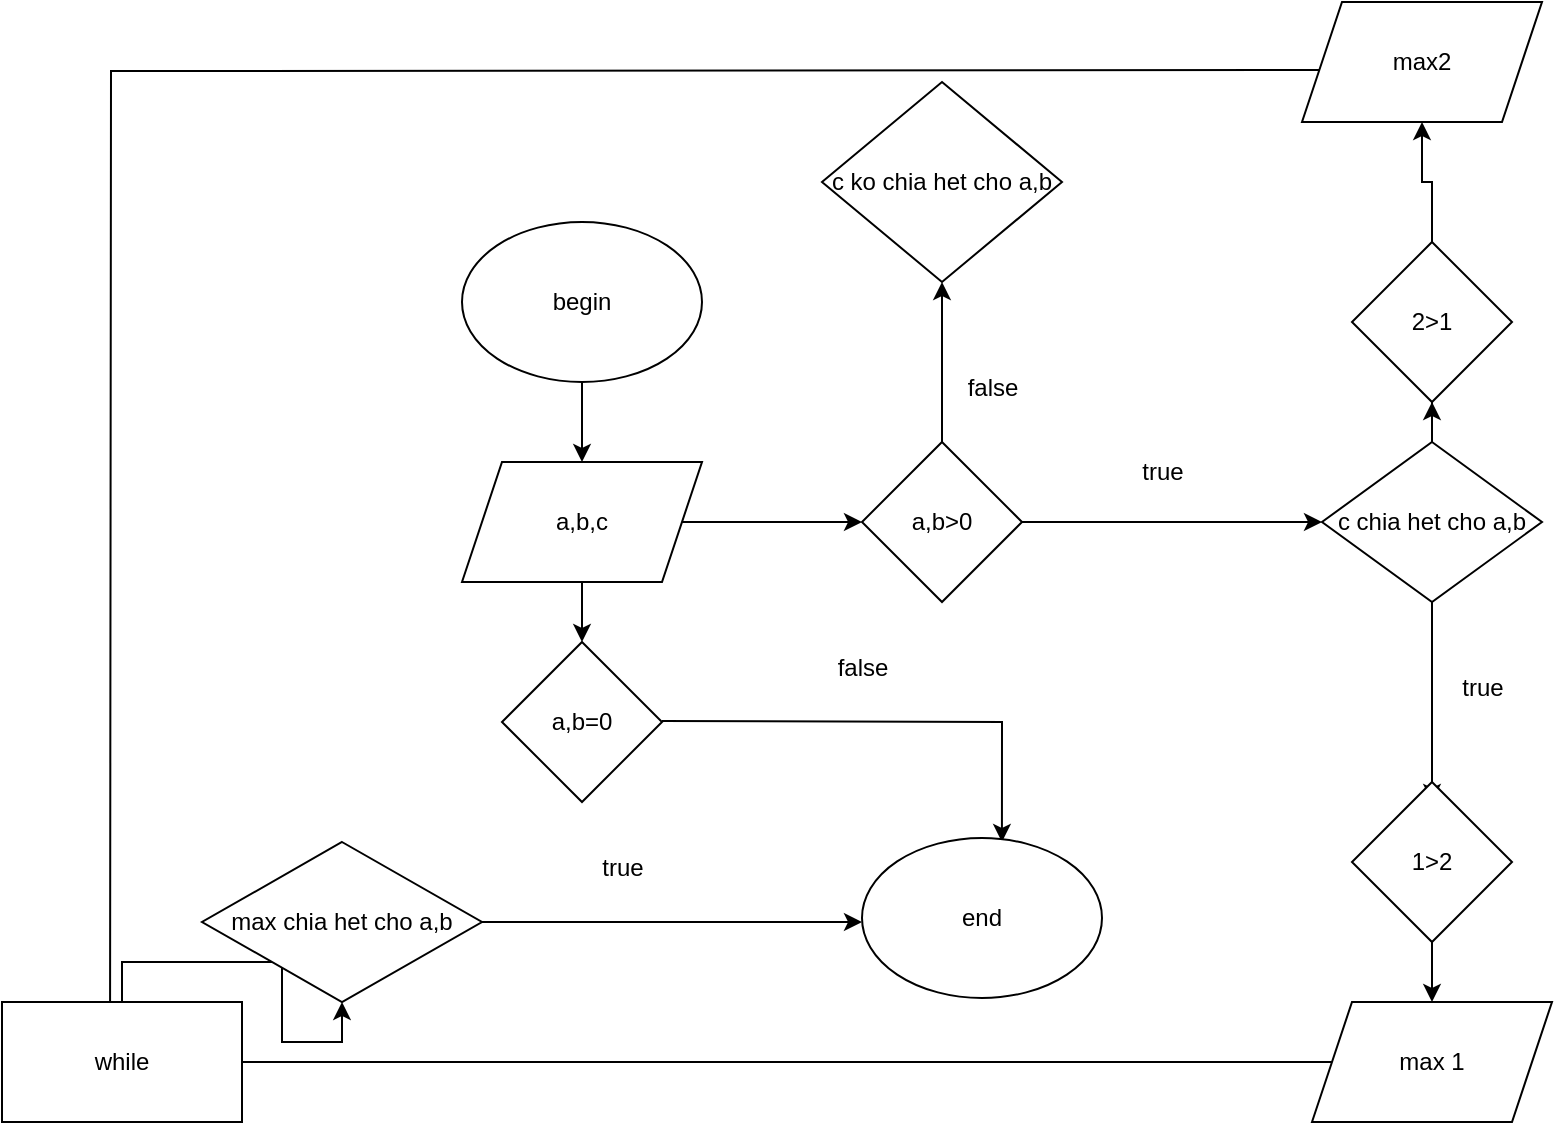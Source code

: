 <mxfile version="22.0.8" type="device">
  <diagram id="C5RBs43oDa-KdzZeNtuy" name="Page-1">
    <mxGraphModel dx="1434" dy="782" grid="1" gridSize="10" guides="1" tooltips="1" connect="1" arrows="1" fold="1" page="1" pageScale="1" pageWidth="827" pageHeight="1169" math="0" shadow="0">
      <root>
        <mxCell id="WIyWlLk6GJQsqaUBKTNV-0" />
        <mxCell id="WIyWlLk6GJQsqaUBKTNV-1" parent="WIyWlLk6GJQsqaUBKTNV-0" />
        <mxCell id="w3qGu5Htr2a0xY1cidH7-2" style="edgeStyle=orthogonalEdgeStyle;rounded=0;orthogonalLoop=1;jettySize=auto;html=1;" edge="1" parent="WIyWlLk6GJQsqaUBKTNV-1" source="w3qGu5Htr2a0xY1cidH7-0" target="w3qGu5Htr2a0xY1cidH7-1">
          <mxGeometry relative="1" as="geometry" />
        </mxCell>
        <mxCell id="w3qGu5Htr2a0xY1cidH7-0" value="begin" style="ellipse;whiteSpace=wrap;html=1;" vertex="1" parent="WIyWlLk6GJQsqaUBKTNV-1">
          <mxGeometry x="240" y="120" width="120" height="80" as="geometry" />
        </mxCell>
        <mxCell id="w3qGu5Htr2a0xY1cidH7-3" style="edgeStyle=orthogonalEdgeStyle;rounded=0;orthogonalLoop=1;jettySize=auto;html=1;" edge="1" parent="WIyWlLk6GJQsqaUBKTNV-1" source="w3qGu5Htr2a0xY1cidH7-1">
          <mxGeometry relative="1" as="geometry">
            <mxPoint x="300" y="330" as="targetPoint" />
          </mxGeometry>
        </mxCell>
        <mxCell id="w3qGu5Htr2a0xY1cidH7-8" style="edgeStyle=orthogonalEdgeStyle;rounded=0;orthogonalLoop=1;jettySize=auto;html=1;" edge="1" parent="WIyWlLk6GJQsqaUBKTNV-1" source="w3qGu5Htr2a0xY1cidH7-1" target="w3qGu5Htr2a0xY1cidH7-9">
          <mxGeometry relative="1" as="geometry">
            <mxPoint x="480" y="270" as="targetPoint" />
          </mxGeometry>
        </mxCell>
        <mxCell id="w3qGu5Htr2a0xY1cidH7-1" value="a,b,c" style="shape=parallelogram;perimeter=parallelogramPerimeter;whiteSpace=wrap;html=1;fixedSize=1;" vertex="1" parent="WIyWlLk6GJQsqaUBKTNV-1">
          <mxGeometry x="240" y="240" width="120" height="60" as="geometry" />
        </mxCell>
        <mxCell id="w3qGu5Htr2a0xY1cidH7-5" style="edgeStyle=orthogonalEdgeStyle;rounded=0;orthogonalLoop=1;jettySize=auto;html=1;entryX=0.583;entryY=0.025;entryDx=0;entryDy=0;entryPerimeter=0;" edge="1" parent="WIyWlLk6GJQsqaUBKTNV-1" target="w3qGu5Htr2a0xY1cidH7-35">
          <mxGeometry relative="1" as="geometry">
            <mxPoint x="560" y="370" as="targetPoint" />
            <mxPoint x="340" y="369.5" as="sourcePoint" />
          </mxGeometry>
        </mxCell>
        <mxCell id="w3qGu5Htr2a0xY1cidH7-6" value="false" style="text;html=1;align=center;verticalAlign=middle;resizable=0;points=[];autosize=1;strokeColor=none;fillColor=none;" vertex="1" parent="WIyWlLk6GJQsqaUBKTNV-1">
          <mxGeometry x="415" y="328" width="50" height="30" as="geometry" />
        </mxCell>
        <mxCell id="w3qGu5Htr2a0xY1cidH7-7" value="a,b=0" style="rhombus;whiteSpace=wrap;html=1;" vertex="1" parent="WIyWlLk6GJQsqaUBKTNV-1">
          <mxGeometry x="260" y="330" width="80" height="80" as="geometry" />
        </mxCell>
        <mxCell id="w3qGu5Htr2a0xY1cidH7-10" style="edgeStyle=orthogonalEdgeStyle;rounded=0;orthogonalLoop=1;jettySize=auto;html=1;" edge="1" parent="WIyWlLk6GJQsqaUBKTNV-1" source="w3qGu5Htr2a0xY1cidH7-9">
          <mxGeometry relative="1" as="geometry">
            <mxPoint x="670" y="270" as="targetPoint" />
          </mxGeometry>
        </mxCell>
        <mxCell id="w3qGu5Htr2a0xY1cidH7-15" style="edgeStyle=orthogonalEdgeStyle;rounded=0;orthogonalLoop=1;jettySize=auto;html=1;" edge="1" parent="WIyWlLk6GJQsqaUBKTNV-1" source="w3qGu5Htr2a0xY1cidH7-9" target="w3qGu5Htr2a0xY1cidH7-16">
          <mxGeometry relative="1" as="geometry">
            <mxPoint x="480" y="150" as="targetPoint" />
          </mxGeometry>
        </mxCell>
        <mxCell id="w3qGu5Htr2a0xY1cidH7-9" value="a,b&amp;gt;0" style="rhombus;whiteSpace=wrap;html=1;" vertex="1" parent="WIyWlLk6GJQsqaUBKTNV-1">
          <mxGeometry x="440" y="230" width="80" height="80" as="geometry" />
        </mxCell>
        <mxCell id="w3qGu5Htr2a0xY1cidH7-11" value="true&lt;br&gt;" style="text;html=1;align=center;verticalAlign=middle;resizable=0;points=[];autosize=1;strokeColor=none;fillColor=none;" vertex="1" parent="WIyWlLk6GJQsqaUBKTNV-1">
          <mxGeometry x="570" y="230" width="40" height="30" as="geometry" />
        </mxCell>
        <mxCell id="w3qGu5Htr2a0xY1cidH7-13" style="edgeStyle=orthogonalEdgeStyle;rounded=0;orthogonalLoop=1;jettySize=auto;html=1;" edge="1" parent="WIyWlLk6GJQsqaUBKTNV-1" source="w3qGu5Htr2a0xY1cidH7-12">
          <mxGeometry relative="1" as="geometry">
            <mxPoint x="725" y="410" as="targetPoint" />
          </mxGeometry>
        </mxCell>
        <mxCell id="w3qGu5Htr2a0xY1cidH7-21" style="edgeStyle=orthogonalEdgeStyle;rounded=0;orthogonalLoop=1;jettySize=auto;html=1;" edge="1" parent="WIyWlLk6GJQsqaUBKTNV-1" source="w3qGu5Htr2a0xY1cidH7-12" target="w3qGu5Htr2a0xY1cidH7-22">
          <mxGeometry relative="1" as="geometry">
            <mxPoint x="725" y="170" as="targetPoint" />
          </mxGeometry>
        </mxCell>
        <mxCell id="w3qGu5Htr2a0xY1cidH7-12" value="c chia het cho a,b" style="rhombus;whiteSpace=wrap;html=1;" vertex="1" parent="WIyWlLk6GJQsqaUBKTNV-1">
          <mxGeometry x="670" y="230" width="110" height="80" as="geometry" />
        </mxCell>
        <mxCell id="w3qGu5Htr2a0xY1cidH7-14" value="true" style="text;html=1;align=center;verticalAlign=middle;resizable=0;points=[];autosize=1;strokeColor=none;fillColor=none;" vertex="1" parent="WIyWlLk6GJQsqaUBKTNV-1">
          <mxGeometry x="730" y="338" width="40" height="30" as="geometry" />
        </mxCell>
        <mxCell id="w3qGu5Htr2a0xY1cidH7-16" value="c ko chia het cho a,b" style="rhombus;whiteSpace=wrap;html=1;" vertex="1" parent="WIyWlLk6GJQsqaUBKTNV-1">
          <mxGeometry x="420" y="50" width="120" height="100" as="geometry" />
        </mxCell>
        <mxCell id="w3qGu5Htr2a0xY1cidH7-17" value="false" style="text;html=1;align=center;verticalAlign=middle;resizable=0;points=[];autosize=1;strokeColor=none;fillColor=none;" vertex="1" parent="WIyWlLk6GJQsqaUBKTNV-1">
          <mxGeometry x="480" y="188" width="50" height="30" as="geometry" />
        </mxCell>
        <mxCell id="w3qGu5Htr2a0xY1cidH7-19" style="edgeStyle=orthogonalEdgeStyle;rounded=0;orthogonalLoop=1;jettySize=auto;html=1;" edge="1" parent="WIyWlLk6GJQsqaUBKTNV-1" source="w3qGu5Htr2a0xY1cidH7-18" target="w3qGu5Htr2a0xY1cidH7-20">
          <mxGeometry relative="1" as="geometry">
            <mxPoint x="725" y="540" as="targetPoint" />
          </mxGeometry>
        </mxCell>
        <mxCell id="w3qGu5Htr2a0xY1cidH7-18" value="1&amp;gt;2" style="rhombus;whiteSpace=wrap;html=1;" vertex="1" parent="WIyWlLk6GJQsqaUBKTNV-1">
          <mxGeometry x="685" y="400" width="80" height="80" as="geometry" />
        </mxCell>
        <mxCell id="w3qGu5Htr2a0xY1cidH7-26" style="edgeStyle=orthogonalEdgeStyle;rounded=0;orthogonalLoop=1;jettySize=auto;html=1;" edge="1" parent="WIyWlLk6GJQsqaUBKTNV-1" source="w3qGu5Htr2a0xY1cidH7-20">
          <mxGeometry relative="1" as="geometry">
            <mxPoint x="120" y="540" as="targetPoint" />
          </mxGeometry>
        </mxCell>
        <mxCell id="w3qGu5Htr2a0xY1cidH7-20" value="max 1" style="shape=parallelogram;perimeter=parallelogramPerimeter;whiteSpace=wrap;html=1;fixedSize=1;" vertex="1" parent="WIyWlLk6GJQsqaUBKTNV-1">
          <mxGeometry x="665" y="510" width="120" height="60" as="geometry" />
        </mxCell>
        <mxCell id="w3qGu5Htr2a0xY1cidH7-23" style="edgeStyle=orthogonalEdgeStyle;rounded=0;orthogonalLoop=1;jettySize=auto;html=1;" edge="1" parent="WIyWlLk6GJQsqaUBKTNV-1" source="w3qGu5Htr2a0xY1cidH7-22" target="w3qGu5Htr2a0xY1cidH7-24">
          <mxGeometry relative="1" as="geometry">
            <mxPoint x="725" y="80" as="targetPoint" />
          </mxGeometry>
        </mxCell>
        <mxCell id="w3qGu5Htr2a0xY1cidH7-22" value="2&amp;gt;1" style="rhombus;whiteSpace=wrap;html=1;" vertex="1" parent="WIyWlLk6GJQsqaUBKTNV-1">
          <mxGeometry x="685" y="130" width="80" height="80" as="geometry" />
        </mxCell>
        <mxCell id="w3qGu5Htr2a0xY1cidH7-25" style="edgeStyle=orthogonalEdgeStyle;rounded=0;orthogonalLoop=1;jettySize=auto;html=1;" edge="1" parent="WIyWlLk6GJQsqaUBKTNV-1">
          <mxGeometry relative="1" as="geometry">
            <mxPoint x="64" y="555" as="targetPoint" />
            <mxPoint x="669" y="44" as="sourcePoint" />
          </mxGeometry>
        </mxCell>
        <mxCell id="w3qGu5Htr2a0xY1cidH7-24" value="max2" style="shape=parallelogram;perimeter=parallelogramPerimeter;whiteSpace=wrap;html=1;fixedSize=1;" vertex="1" parent="WIyWlLk6GJQsqaUBKTNV-1">
          <mxGeometry x="660" y="10" width="120" height="60" as="geometry" />
        </mxCell>
        <mxCell id="w3qGu5Htr2a0xY1cidH7-31" style="edgeStyle=orthogonalEdgeStyle;rounded=0;orthogonalLoop=1;jettySize=auto;html=1;" edge="1" parent="WIyWlLk6GJQsqaUBKTNV-1" source="w3qGu5Htr2a0xY1cidH7-30" target="w3qGu5Htr2a0xY1cidH7-32">
          <mxGeometry relative="1" as="geometry">
            <mxPoint x="130" y="490" as="targetPoint" />
          </mxGeometry>
        </mxCell>
        <mxCell id="w3qGu5Htr2a0xY1cidH7-30" value="while" style="rounded=0;whiteSpace=wrap;html=1;" vertex="1" parent="WIyWlLk6GJQsqaUBKTNV-1">
          <mxGeometry x="10" y="510" width="120" height="60" as="geometry" />
        </mxCell>
        <mxCell id="w3qGu5Htr2a0xY1cidH7-33" style="edgeStyle=orthogonalEdgeStyle;rounded=0;orthogonalLoop=1;jettySize=auto;html=1;" edge="1" parent="WIyWlLk6GJQsqaUBKTNV-1" source="w3qGu5Htr2a0xY1cidH7-32">
          <mxGeometry relative="1" as="geometry">
            <mxPoint x="440" y="470" as="targetPoint" />
          </mxGeometry>
        </mxCell>
        <mxCell id="w3qGu5Htr2a0xY1cidH7-32" value="max chia het cho a,b" style="rhombus;whiteSpace=wrap;html=1;" vertex="1" parent="WIyWlLk6GJQsqaUBKTNV-1">
          <mxGeometry x="110" y="430" width="140" height="80" as="geometry" />
        </mxCell>
        <mxCell id="w3qGu5Htr2a0xY1cidH7-34" value="true" style="text;html=1;align=center;verticalAlign=middle;resizable=0;points=[];autosize=1;strokeColor=none;fillColor=none;" vertex="1" parent="WIyWlLk6GJQsqaUBKTNV-1">
          <mxGeometry x="300" y="428" width="40" height="30" as="geometry" />
        </mxCell>
        <mxCell id="w3qGu5Htr2a0xY1cidH7-35" value="end" style="ellipse;whiteSpace=wrap;html=1;" vertex="1" parent="WIyWlLk6GJQsqaUBKTNV-1">
          <mxGeometry x="440" y="428" width="120" height="80" as="geometry" />
        </mxCell>
      </root>
    </mxGraphModel>
  </diagram>
</mxfile>
